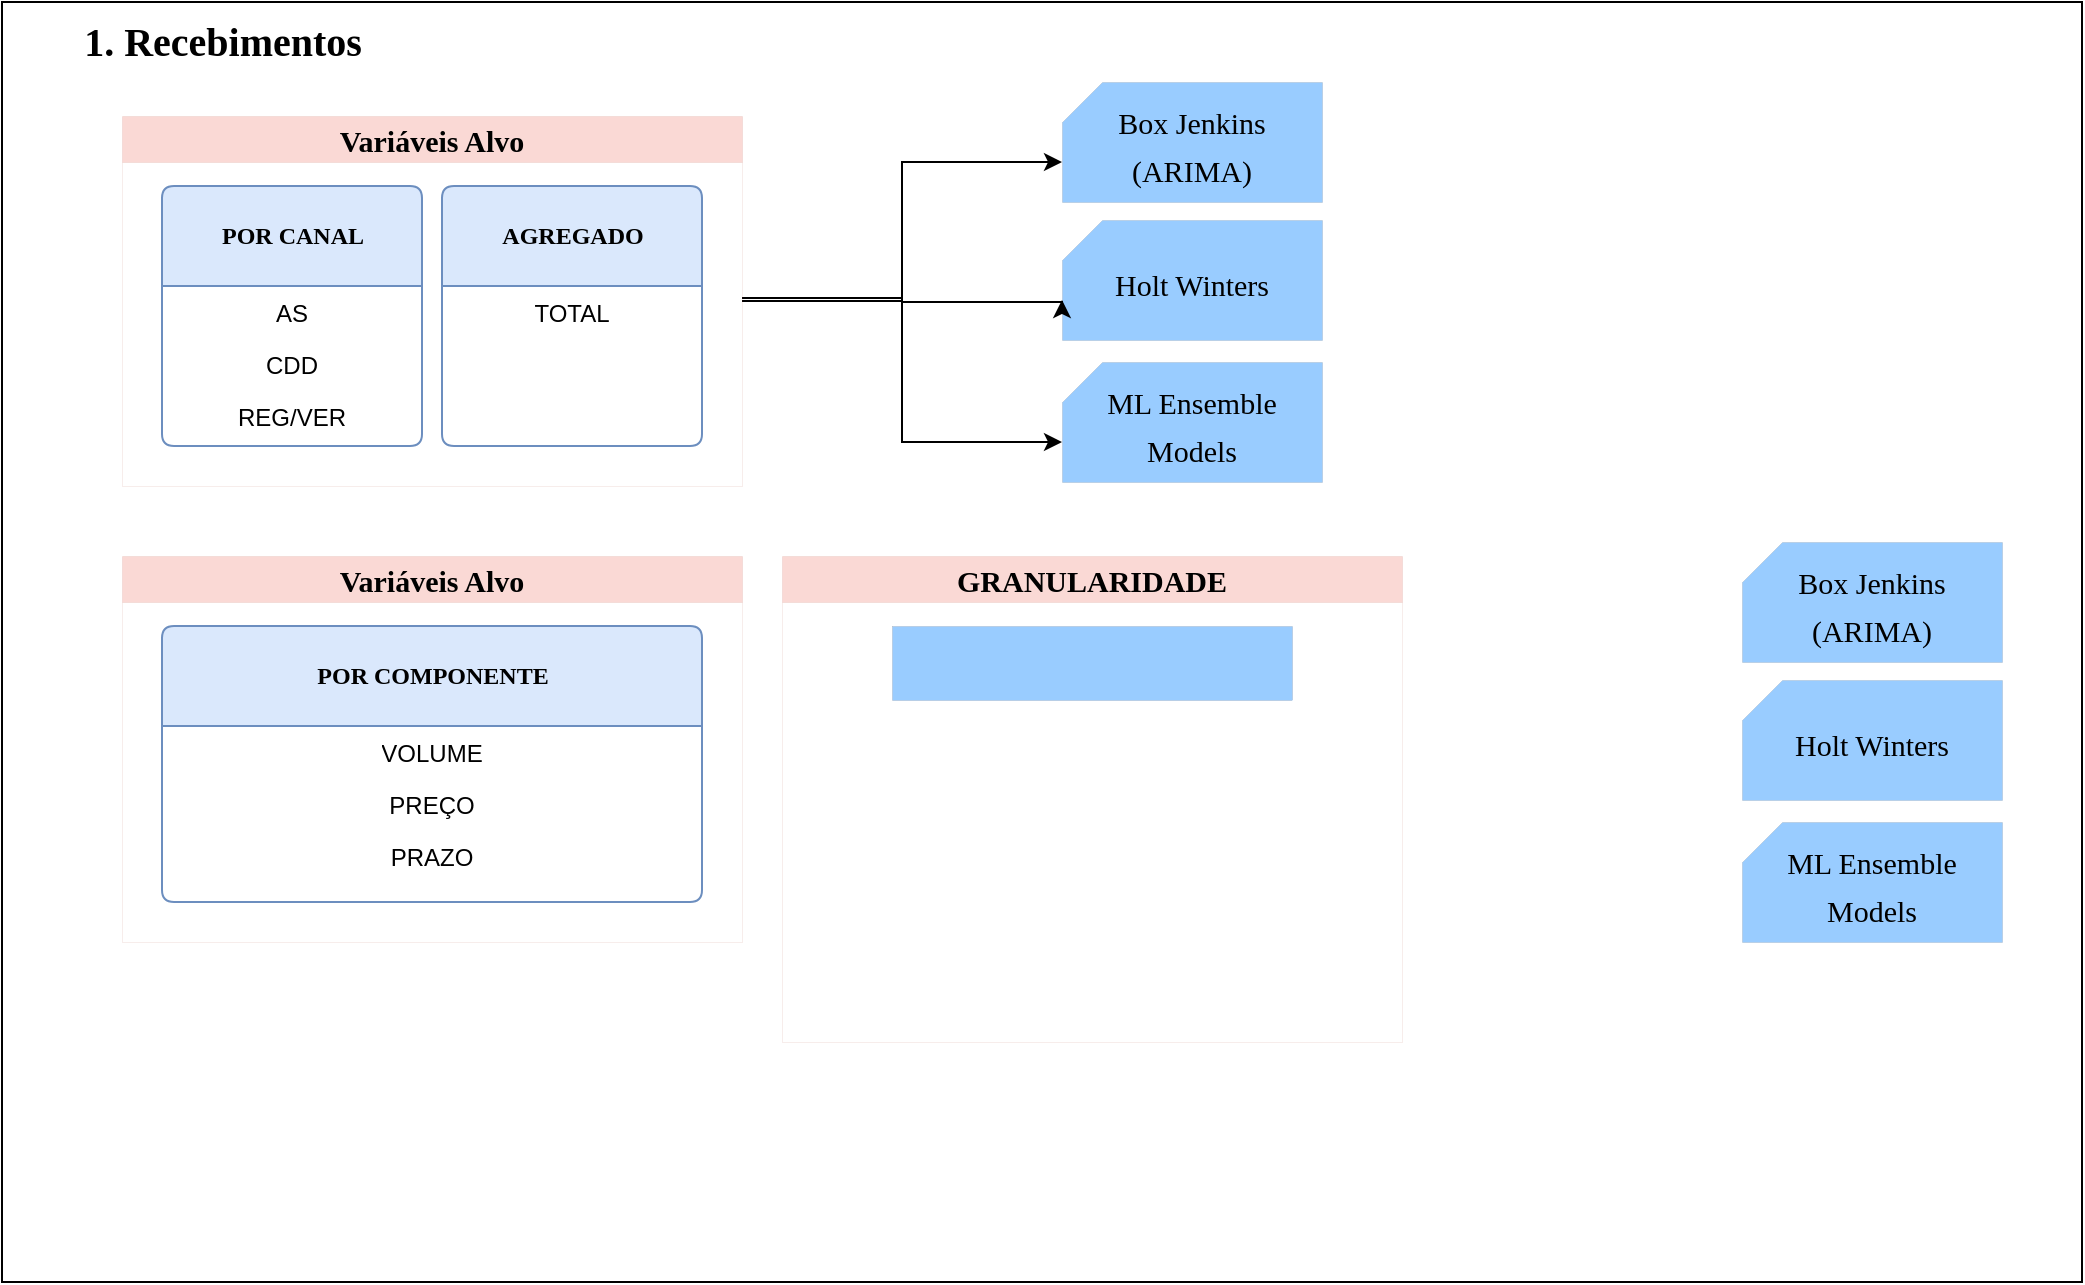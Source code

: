 <mxfile version="15.8.8" type="github">
  <diagram name="Page-1" id="5d7acffa-a066-3a61-03fe-96351882024d">
    <mxGraphModel dx="1401" dy="772" grid="1" gridSize="10" guides="1" tooltips="1" connect="1" arrows="1" fold="1" page="1" pageScale="1" pageWidth="1100" pageHeight="850" background="#ffffff" math="0" shadow="0">
      <root>
        <mxCell id="0" />
        <mxCell id="1" parent="0" />
        <mxCell id="HXmn7OTbbug8Ag9zwqpq-1" value="" style="whiteSpace=wrap;html=1;" vertex="1" parent="1">
          <mxGeometry x="40" y="40" width="1040" height="640" as="geometry" />
        </mxCell>
        <mxCell id="HXmn7OTbbug8Ag9zwqpq-2" value="1. Recebimentos" style="text;html=1;resizable=0;autosize=1;align=center;verticalAlign=middle;points=[];rounded=0;strokeWidth=0;fontSize=20;fontStyle=1;fontFamily=Lucida Console;" vertex="1" parent="1">
          <mxGeometry x="50" y="44" width="200" height="30" as="geometry" />
        </mxCell>
        <mxCell id="HXmn7OTbbug8Ag9zwqpq-7" value="&lt;font style=&quot;font-size: 15px&quot;&gt;&lt;font style=&quot;font-size: 15px&quot;&gt;Box Jenkins&lt;br&gt;(AR&lt;/font&gt;IMA)&lt;/font&gt;" style="shape=card;whiteSpace=wrap;html=1;fontFamily=Lucida Console;fontSize=20;strokeWidth=0;fillColor=#99CCFF;size=20;" vertex="1" parent="1">
          <mxGeometry x="570" y="80" width="130" height="60" as="geometry" />
        </mxCell>
        <mxCell id="HXmn7OTbbug8Ag9zwqpq-8" value="&lt;font style=&quot;font-size: 15px&quot;&gt;Holt Winters&lt;/font&gt;" style="shape=card;whiteSpace=wrap;html=1;fontFamily=Lucida Console;fontSize=20;strokeWidth=0;fillColor=#99CCFF;size=20;" vertex="1" parent="1">
          <mxGeometry x="570" y="149" width="130" height="60" as="geometry" />
        </mxCell>
        <mxCell id="HXmn7OTbbug8Ag9zwqpq-9" value="&lt;font style=&quot;font-size: 15px&quot;&gt;ML Ensemble&lt;br&gt;Models&lt;/font&gt;" style="shape=card;whiteSpace=wrap;html=1;fontFamily=Lucida Console;fontSize=20;strokeWidth=0;fillColor=#99CCFF;size=20;" vertex="1" parent="1">
          <mxGeometry x="570" y="220" width="130" height="60" as="geometry" />
        </mxCell>
        <mxCell id="HXmn7OTbbug8Ag9zwqpq-13" style="edgeStyle=orthogonalEdgeStyle;rounded=0;orthogonalLoop=1;jettySize=auto;html=1;entryX=0;entryY=0;entryDx=0;entryDy=40;entryPerimeter=0;fontFamily=Lucida Console;fontSize=15;" edge="1" parent="1" source="HXmn7OTbbug8Ag9zwqpq-11" target="HXmn7OTbbug8Ag9zwqpq-7">
          <mxGeometry relative="1" as="geometry" />
        </mxCell>
        <mxCell id="HXmn7OTbbug8Ag9zwqpq-14" style="edgeStyle=orthogonalEdgeStyle;rounded=0;orthogonalLoop=1;jettySize=auto;html=1;entryX=0;entryY=0;entryDx=0;entryDy=40;entryPerimeter=0;fontFamily=Lucida Console;fontSize=15;" edge="1" parent="1" source="HXmn7OTbbug8Ag9zwqpq-11" target="HXmn7OTbbug8Ag9zwqpq-8">
          <mxGeometry relative="1" as="geometry">
            <Array as="points">
              <mxPoint x="490" y="188" />
              <mxPoint x="490" y="190" />
            </Array>
          </mxGeometry>
        </mxCell>
        <mxCell id="HXmn7OTbbug8Ag9zwqpq-15" style="edgeStyle=orthogonalEdgeStyle;rounded=0;orthogonalLoop=1;jettySize=auto;html=1;entryX=0;entryY=0;entryDx=0;entryDy=40;entryPerimeter=0;fontFamily=Lucida Console;fontSize=15;" edge="1" parent="1" source="HXmn7OTbbug8Ag9zwqpq-11" target="HXmn7OTbbug8Ag9zwqpq-9">
          <mxGeometry relative="1" as="geometry" />
        </mxCell>
        <mxCell id="HXmn7OTbbug8Ag9zwqpq-11" value="Variáveis Alvo" style="swimlane;fontFamily=Lucida Console;fontSize=15;strokeWidth=0;fillColor=#fad9d5;strokeColor=#ae4132;" vertex="1" parent="1">
          <mxGeometry x="100" y="97" width="310" height="185" as="geometry" />
        </mxCell>
        <mxCell id="21ea969265ad0168-10" value="&lt;b&gt;POR CANAL&lt;/b&gt;" style="swimlane;html=1;fontStyle=0;childLayout=stackLayout;horizontal=1;startSize=50;fillColor=#dae8fc;horizontalStack=0;resizeParent=1;resizeLast=0;collapsible=1;marginBottom=0;swimlaneFillColor=#ffffff;align=center;rounded=1;shadow=0;comic=0;labelBackgroundColor=none;strokeWidth=1;fontFamily=Verdana;fontSize=12;strokeColor=#6c8ebf;arcSize=4;" parent="1" vertex="1">
          <mxGeometry x="120" y="132" width="130" height="130" as="geometry" />
        </mxCell>
        <mxCell id="21ea969265ad0168-11" value="AS" style="text;html=1;strokeColor=none;fillColor=none;spacingLeft=4;spacingRight=4;whiteSpace=wrap;overflow=hidden;rotatable=0;points=[[0,0.5],[1,0.5]];portConstraint=eastwest;align=center;" parent="21ea969265ad0168-10" vertex="1">
          <mxGeometry y="50" width="130" height="26" as="geometry" />
        </mxCell>
        <mxCell id="21ea969265ad0168-12" value="CDD" style="text;html=1;strokeColor=none;fillColor=none;spacingLeft=4;spacingRight=4;whiteSpace=wrap;overflow=hidden;rotatable=0;points=[[0,0.5],[1,0.5]];portConstraint=eastwest;align=center;" parent="21ea969265ad0168-10" vertex="1">
          <mxGeometry y="76" width="130" height="26" as="geometry" />
        </mxCell>
        <mxCell id="21ea969265ad0168-52" value="REG/VER" style="text;html=1;strokeColor=none;fillColor=none;spacingLeft=4;spacingRight=4;whiteSpace=wrap;overflow=hidden;rotatable=0;points=[[0,0.5],[1,0.5]];portConstraint=eastwest;align=center;" parent="21ea969265ad0168-10" vertex="1">
          <mxGeometry y="102" width="130" height="26" as="geometry" />
        </mxCell>
        <mxCell id="HXmn7OTbbug8Ag9zwqpq-3" value="&lt;b&gt;AGREGADO&lt;/b&gt;" style="swimlane;html=1;fontStyle=0;childLayout=stackLayout;horizontal=1;startSize=50;fillColor=#dae8fc;horizontalStack=0;resizeParent=1;resizeLast=0;collapsible=1;marginBottom=0;swimlaneFillColor=#ffffff;align=center;rounded=1;shadow=0;comic=0;labelBackgroundColor=none;strokeWidth=1;fontFamily=Verdana;fontSize=12;strokeColor=#6c8ebf;arcSize=4;" vertex="1" parent="1">
          <mxGeometry x="260" y="132" width="130" height="130" as="geometry" />
        </mxCell>
        <mxCell id="HXmn7OTbbug8Ag9zwqpq-6" value="TOTAL" style="text;html=1;strokeColor=none;fillColor=none;spacingLeft=4;spacingRight=4;whiteSpace=wrap;overflow=hidden;rotatable=0;points=[[0,0.5],[1,0.5]];portConstraint=eastwest;align=center;" vertex="1" parent="HXmn7OTbbug8Ag9zwqpq-3">
          <mxGeometry y="50" width="130" height="26" as="geometry" />
        </mxCell>
        <mxCell id="HXmn7OTbbug8Ag9zwqpq-16" value="&lt;font style=&quot;font-size: 15px&quot;&gt;&lt;font style=&quot;font-size: 15px&quot;&gt;Box Jenkins&lt;br&gt;(AR&lt;/font&gt;IMA)&lt;/font&gt;" style="shape=card;whiteSpace=wrap;html=1;fontFamily=Lucida Console;fontSize=20;strokeWidth=0;fillColor=#99CCFF;size=20;" vertex="1" parent="1">
          <mxGeometry x="910" y="310" width="130" height="60" as="geometry" />
        </mxCell>
        <mxCell id="HXmn7OTbbug8Ag9zwqpq-17" value="&lt;font style=&quot;font-size: 15px&quot;&gt;Holt Winters&lt;/font&gt;" style="shape=card;whiteSpace=wrap;html=1;fontFamily=Lucida Console;fontSize=20;strokeWidth=0;fillColor=#99CCFF;size=20;" vertex="1" parent="1">
          <mxGeometry x="910" y="379" width="130" height="60" as="geometry" />
        </mxCell>
        <mxCell id="HXmn7OTbbug8Ag9zwqpq-18" value="&lt;font style=&quot;font-size: 15px&quot;&gt;ML Ensemble&lt;br&gt;Models&lt;/font&gt;" style="shape=card;whiteSpace=wrap;html=1;fontFamily=Lucida Console;fontSize=20;strokeWidth=0;fillColor=#99CCFF;size=20;" vertex="1" parent="1">
          <mxGeometry x="910" y="450" width="130" height="60" as="geometry" />
        </mxCell>
        <mxCell id="HXmn7OTbbug8Ag9zwqpq-22" value="Variáveis Alvo" style="swimlane;fontFamily=Lucida Console;fontSize=15;strokeWidth=0;fillColor=#fad9d5;strokeColor=#ae4132;" vertex="1" parent="1">
          <mxGeometry x="100" y="317" width="310" height="193" as="geometry" />
        </mxCell>
        <mxCell id="HXmn7OTbbug8Ag9zwqpq-23" value="&lt;b&gt;POR COMPONENTE&lt;/b&gt;" style="swimlane;html=1;fontStyle=0;childLayout=stackLayout;horizontal=1;startSize=50;fillColor=#dae8fc;horizontalStack=0;resizeParent=1;resizeLast=0;collapsible=1;marginBottom=0;swimlaneFillColor=#ffffff;align=center;rounded=1;shadow=0;comic=0;labelBackgroundColor=none;strokeWidth=1;fontFamily=Verdana;fontSize=12;strokeColor=#6c8ebf;arcSize=4;" vertex="1" parent="1">
          <mxGeometry x="120" y="352" width="270" height="138" as="geometry" />
        </mxCell>
        <mxCell id="HXmn7OTbbug8Ag9zwqpq-24" value="VOLUME" style="text;html=1;strokeColor=none;fillColor=none;spacingLeft=4;spacingRight=4;whiteSpace=wrap;overflow=hidden;rotatable=0;points=[[0,0.5],[1,0.5]];portConstraint=eastwest;align=center;" vertex="1" parent="HXmn7OTbbug8Ag9zwqpq-23">
          <mxGeometry y="50" width="270" height="26" as="geometry" />
        </mxCell>
        <mxCell id="HXmn7OTbbug8Ag9zwqpq-25" value="PREÇO" style="text;html=1;strokeColor=none;fillColor=none;spacingLeft=4;spacingRight=4;whiteSpace=wrap;overflow=hidden;rotatable=0;points=[[0,0.5],[1,0.5]];portConstraint=eastwest;align=center;" vertex="1" parent="HXmn7OTbbug8Ag9zwqpq-23">
          <mxGeometry y="76" width="270" height="26" as="geometry" />
        </mxCell>
        <mxCell id="HXmn7OTbbug8Ag9zwqpq-26" value="PRAZO" style="text;html=1;strokeColor=none;fillColor=none;spacingLeft=4;spacingRight=4;whiteSpace=wrap;overflow=hidden;rotatable=0;points=[[0,0.5],[1,0.5]];portConstraint=eastwest;align=center;" vertex="1" parent="HXmn7OTbbug8Ag9zwqpq-23">
          <mxGeometry y="102" width="270" height="26" as="geometry" />
        </mxCell>
        <mxCell id="HXmn7OTbbug8Ag9zwqpq-32" value="GRANULARIDADE" style="swimlane;fontFamily=Lucida Console;fontSize=15;strokeWidth=0;fillColor=#fad9d5;strokeColor=#ae4132;" vertex="1" parent="1">
          <mxGeometry x="430" y="317" width="310" height="243" as="geometry" />
        </mxCell>
        <mxCell id="HXmn7OTbbug8Ag9zwqpq-38" value="" style="whiteSpace=wrap;html=1;fontFamily=Lucida Console;fontSize=15;strokeWidth=0;fillColor=#99CCFF;" vertex="1" parent="HXmn7OTbbug8Ag9zwqpq-32">
          <mxGeometry x="55" y="35" width="200" height="37" as="geometry" />
        </mxCell>
      </root>
    </mxGraphModel>
  </diagram>
</mxfile>
